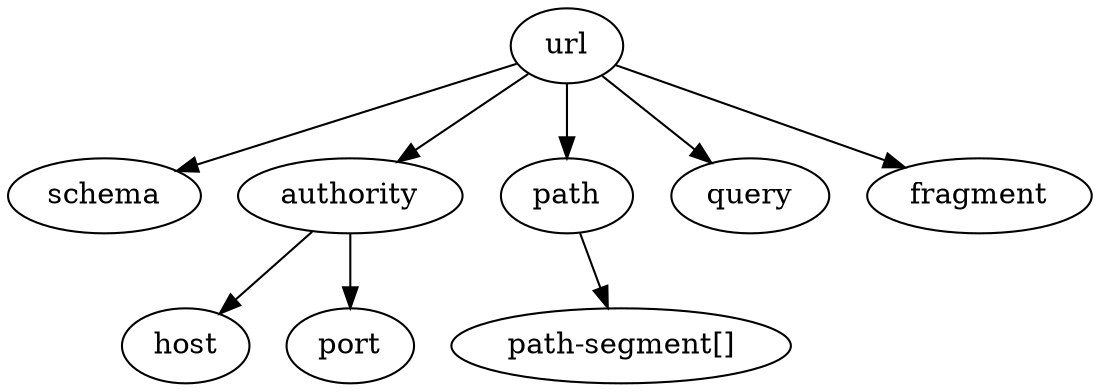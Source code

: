 digraph AST {
	path_segment [label="path-segment[]"]

	url -> { schema, authority, path, query, fragment };
	authority -> { host, port };
	path -> { path_segment }
}
